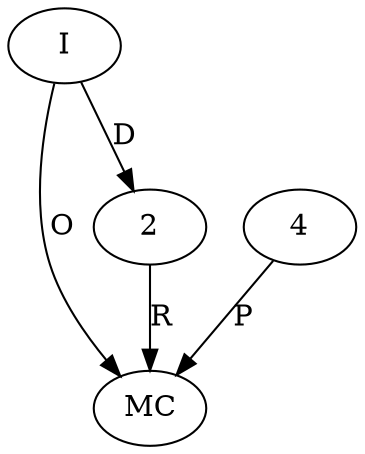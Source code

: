 digraph "AUG" {

  1 [ label="MC" s="append()" t="CompareToBuilder" l="419" ];
  2 [ t="CompareToBuilder" n="dummy_" ];
  3 [ label="I" t="CompareToBuilder" l="419" ];
  4 [ t="float" v="1.4E-45" n="Float.MIN_VALUE" ];
  2 -> 1 [ label="R" ];
  3 -> 1 [ label="O" ];
  4 -> 1 [ label="P" ];
  3 -> 2 [ label="D" ];
}
